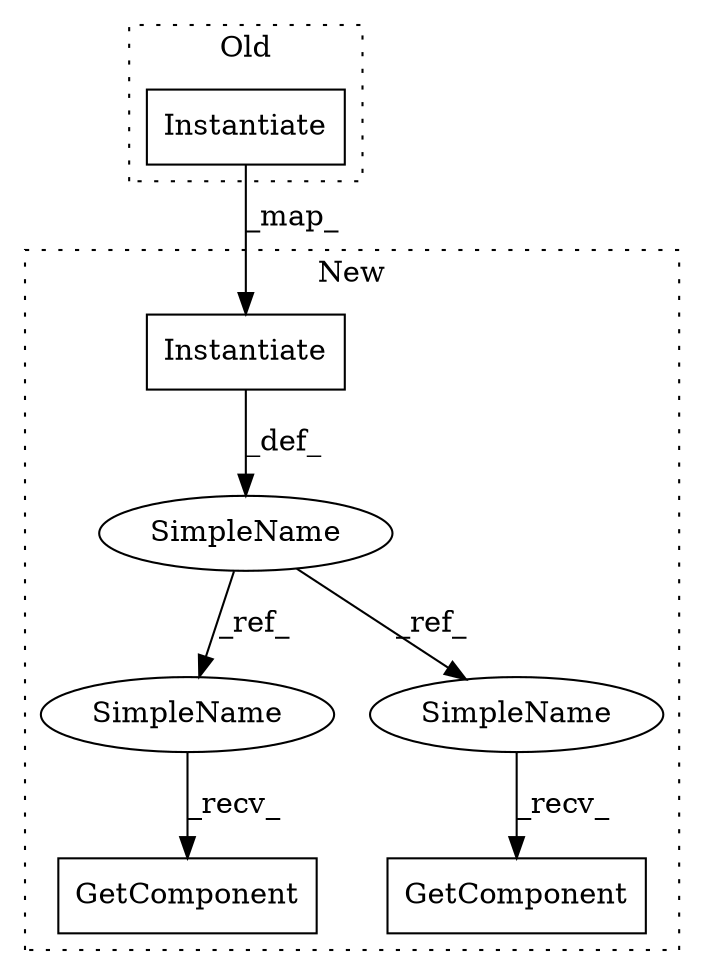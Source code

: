 digraph G {
subgraph cluster0 {
1 [label="Instantiate" a="32" s="2135,2215" l="12,1" shape="box"];
label = "Old";
style="dotted";
}
subgraph cluster1 {
2 [label="Instantiate" a="32" s="2156,2236" l="12,1" shape="box"];
3 [label="GetComponent" a="32" s="2368" l="24" shape="box"];
4 [label="SimpleName" a="42" s="2146" l="7" shape="ellipse"];
5 [label="GetComponent" a="32" s="2301" l="25" shape="box"];
6 [label="SimpleName" a="42" s="2293" l="7" shape="ellipse"];
7 [label="SimpleName" a="42" s="2360" l="7" shape="ellipse"];
label = "New";
style="dotted";
}
1 -> 2 [label="_map_"];
2 -> 4 [label="_def_"];
4 -> 6 [label="_ref_"];
4 -> 7 [label="_ref_"];
6 -> 5 [label="_recv_"];
7 -> 3 [label="_recv_"];
}